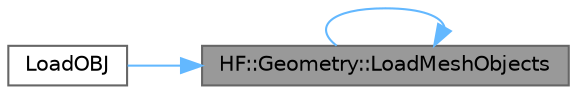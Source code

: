 digraph "HF::Geometry::LoadMeshObjects"
{
 // LATEX_PDF_SIZE
  bgcolor="transparent";
  edge [fontname=Helvetica,fontsize=10,labelfontname=Helvetica,labelfontsize=10];
  node [fontname=Helvetica,fontsize=10,shape=box,height=0.2,width=0.4];
  rankdir="RL";
  Node1 [label="HF::Geometry::LoadMeshObjects",height=0.2,width=0.4,color="gray40", fillcolor="grey60", style="filled", fontcolor="black",tooltip="Create MeshInfo instances from the OBJ at path."];
  Node1 -> Node1 [dir="back",color="steelblue1",style="solid"];
  Node1 -> Node2 [dir="back",color="steelblue1",style="solid"];
  Node2 [label="LoadOBJ",height=0.2,width=0.4,color="grey40", fillcolor="white", style="filled",URL="$a00455.html#ga0805e80d13b29aeddc35f0bcf3f16a1a",tooltip="Load an obj from the given path then rotate it by x,y, and z."];
}
